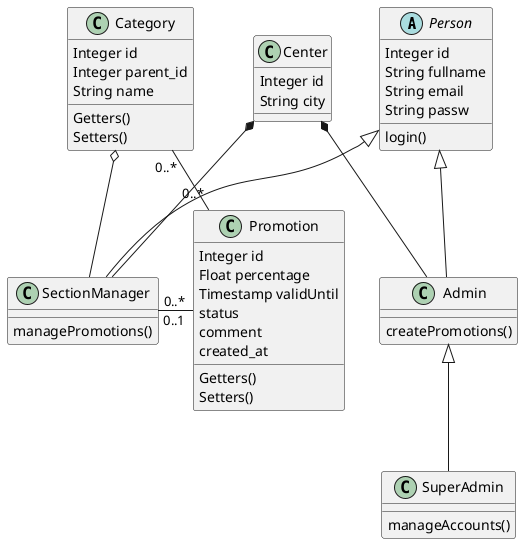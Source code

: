 @startuml
'https://plantuml.com/class-diagram


'Inheritance
Person <|-- Admin
Person <|-- SectionManager
Admin <|-- SuperAdmin

'Aggregation
'Category o-- SubCategory
Category o-- SectionManager
'Composition
Center *-- Admin
Center *-- SectionManager

'Category "0..1" - "0..*" Promotion

Category "0..*" - "0..*" Promotion
SectionManager "0..*" - "0..1" Promotion

'This needs to be changed to many-to-many relationship
'in case a product can belong to more than one category
'SubCategory "0..1" - "0..*" exemptedFromPromotion
'Promotion "0..*" - "1" exemptedFromPromotion


abstract class Person {
    Integer id
    String fullname
    String email
    String passw
    login()
}

class Admin {
    createPromotions()
}

class SuperAdmin {
    manageAccounts()
}

class SectionManager{
    managePromotions()
}

class Category {
    Integer id
    Integer parent_id
    String name
    Getters()
    Setters()
}

'class SubCategory {
'    Integer id
'    String name
'    Getters()
'    Setters()
'}

class Center {
    Integer id
    String city
}

class Promotion {
    Integer id
    Float percentage
    Timestamp validUntil
    status
    comment
    created_at
    Getters()
    Setters()
}



@enduml